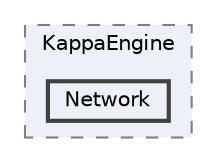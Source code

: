 digraph "include/KappaEngine/Network"
{
 // LATEX_PDF_SIZE
  bgcolor="transparent";
  edge [fontname=Helvetica,fontsize=10,labelfontname=Helvetica,labelfontsize=10];
  node [fontname=Helvetica,fontsize=10,shape=box,height=0.2,width=0.4];
  compound=true
  subgraph clusterdir_e92926543deb0c9bc3c2f361f432974c {
    graph [ bgcolor="#edf0f7", pencolor="grey50", label="KappaEngine", fontname=Helvetica,fontsize=10 style="filled,dashed", URL="dir_e92926543deb0c9bc3c2f361f432974c.html",tooltip=""]
  dir_072958714ad3e419a9dfbbc78d2ddaac [label="Network", fillcolor="#edf0f7", color="grey25", style="filled,bold", URL="dir_072958714ad3e419a9dfbbc78d2ddaac.html",tooltip=""];
  }
}
